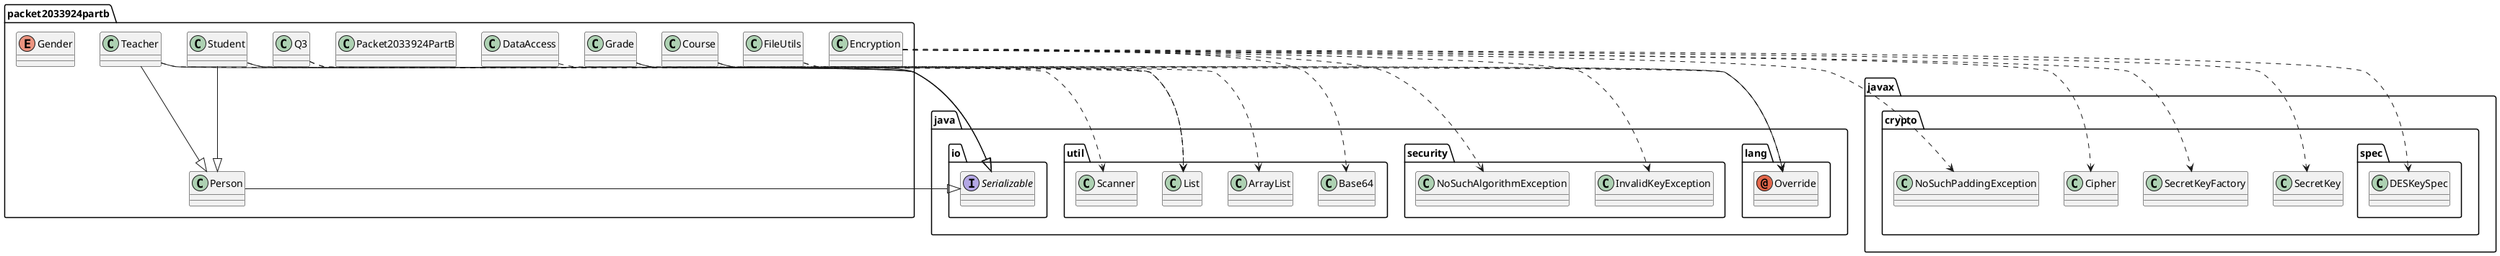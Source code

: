 @startuml
annotation java.lang.Override
class java.security.InvalidKeyException
class java.security.NoSuchAlgorithmException
class java.util.ArrayList
class java.util.Base64
class java.util.List
class java.util.Scanner
class javax.crypto.Cipher
class javax.crypto.NoSuchPaddingException
class javax.crypto.SecretKey
class javax.crypto.SecretKeyFactory
class javax.crypto.spec.DESKeySpec
class packet2033924partb.Course
class packet2033924partb.DataAccess
class packet2033924partb.Encryption
class packet2033924partb.FileUtils
class packet2033924partb.Grade
class packet2033924partb.Packet2033924PartB
class packet2033924partb.Person
class packet2033924partb.Q3
class packet2033924partb.Student
class packet2033924partb.Teacher
enum packet2033924partb.Gender
interface java.io.Serializable
packet2033924partb.Course ..> java.lang.Override
packet2033924partb.Course --|> java.io.Serializable
packet2033924partb.DataAccess ..> java.util.List
packet2033924partb.Encryption ..> java.security.InvalidKeyException
packet2033924partb.Encryption ..> java.security.NoSuchAlgorithmException
packet2033924partb.Encryption ..> java.util.Base64
packet2033924partb.Encryption ..> javax.crypto.Cipher
packet2033924partb.Encryption ..> javax.crypto.NoSuchPaddingException
packet2033924partb.Encryption ..> javax.crypto.SecretKey
packet2033924partb.Encryption ..> javax.crypto.SecretKeyFactory
packet2033924partb.Encryption ..> javax.crypto.spec.DESKeySpec
packet2033924partb.FileUtils ..> java.util.ArrayList
packet2033924partb.FileUtils ..> java.util.List
packet2033924partb.Grade ..> java.lang.Override
packet2033924partb.Grade --|> java.io.Serializable
packet2033924partb.Person --|> java.io.Serializable
packet2033924partb.Q3 ..> java.util.List
packet2033924partb.Q3 ..> java.util.Scanner
packet2033924partb.Student ..> java.lang.Override
packet2033924partb.Student --|> packet2033924partb.Person
packet2033924partb.Student --|> java.io.Serializable
packet2033924partb.Teacher ..> java.lang.Override
packet2033924partb.Teacher --|> packet2033924partb.Person
packet2033924partb.Teacher --|> java.io.Serializable
@enduml